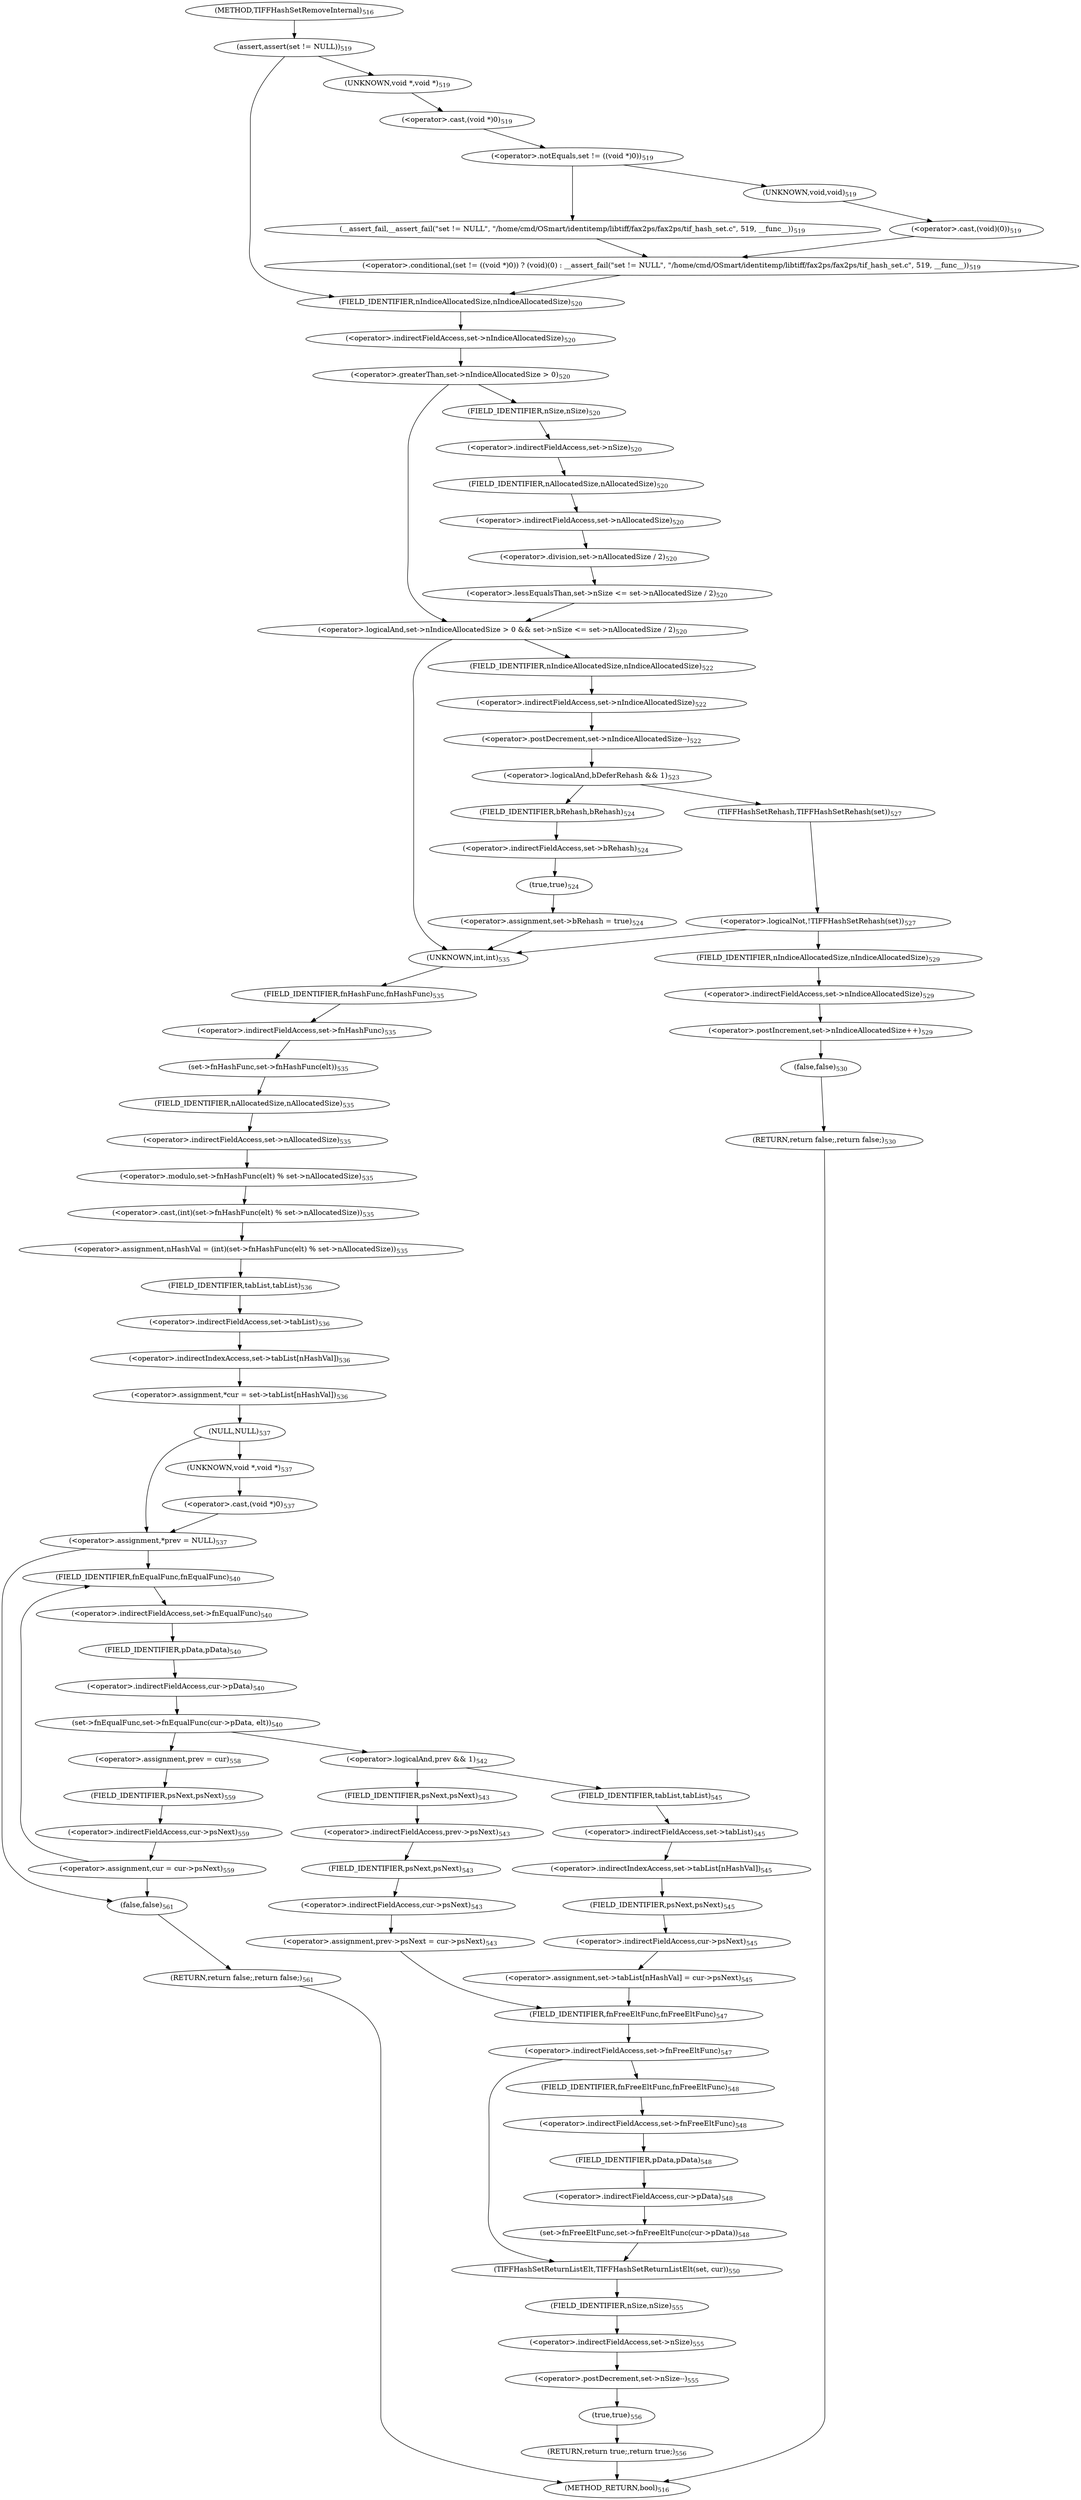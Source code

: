 digraph "TIFFHashSetRemoveInternal" {  
"5701" [label = <(assert,assert(set != NULL))<SUB>519</SUB>> ]
"5766" [label = <(&lt;operator&gt;.assignment,nHashVal = (int)(set-&gt;fnHashFunc(elt) % set-&gt;nAllocatedSize))<SUB>535</SUB>> ]
"5780" [label = <(&lt;operator&gt;.assignment,*cur = set-&gt;tabList[nHashVal])<SUB>536</SUB>> ]
"5788" [label = <(&lt;operator&gt;.assignment,*prev = NULL)<SUB>537</SUB>> ]
"5862" [label = <(RETURN,return false;,return false;)<SUB>561</SUB>> ]
"5718" [label = <(&lt;operator&gt;.logicalAnd,set-&gt;nIndiceAllocatedSize &gt; 0 &amp;&amp; set-&gt;nSize &lt;= set-&gt;nAllocatedSize / 2)<SUB>520</SUB>> ]
"5768" [label = <(&lt;operator&gt;.cast,(int)(set-&gt;fnHashFunc(elt) % set-&gt;nAllocatedSize))<SUB>535</SUB>> ]
"5782" [label = <(&lt;operator&gt;.indirectIndexAccess,set-&gt;tabList[nHashVal])<SUB>536</SUB>> ]
"5790" [label = <(NULL,NULL)<SUB>537</SUB>> ]
"5863" [label = <(false,false)<SUB>561</SUB>> ]
"5703" [label = <(&lt;operator&gt;.conditional,(set != ((void *)0)) ? (void)(0) : __assert_fail(&quot;set != NULL&quot;, &quot;/home/cmd/OSmart/identitemp/libtiff/fax2ps/fax2ps/tif_hash_set.c&quot;, 519, __func__))<SUB>519</SUB>> ]
"5719" [label = <(&lt;operator&gt;.greaterThan,set-&gt;nIndiceAllocatedSize &gt; 0)<SUB>520</SUB>> ]
"5724" [label = <(&lt;operator&gt;.lessEqualsThan,set-&gt;nSize &lt;= set-&gt;nAllocatedSize / 2)<SUB>520</SUB>> ]
"5734" [label = <(&lt;operator&gt;.postDecrement,set-&gt;nIndiceAllocatedSize--)<SUB>522</SUB>> ]
"5769" [label = <(UNKNOWN,int,int)<SUB>535</SUB>> ]
"5770" [label = <(&lt;operator&gt;.modulo,set-&gt;fnHashFunc(elt) % set-&gt;nAllocatedSize)<SUB>535</SUB>> ]
"5783" [label = <(&lt;operator&gt;.indirectFieldAccess,set-&gt;tabList)<SUB>536</SUB>> ]
"5854" [label = <(&lt;operator&gt;.assignment,prev = cur)<SUB>558</SUB>> ]
"5857" [label = <(&lt;operator&gt;.assignment,cur = cur-&gt;psNext)<SUB>559</SUB>> ]
"5704" [label = <(&lt;operator&gt;.notEquals,set != ((void *)0))<SUB>519</SUB>> ]
"5709" [label = <(&lt;operator&gt;.cast,(void)(0))<SUB>519</SUB>> ]
"5712" [label = <(__assert_fail,__assert_fail(&quot;set != NULL&quot;, &quot;/home/cmd/OSmart/identitemp/libtiff/fax2ps/fax2ps/tif_hash_set.c&quot;, 519, __func__))<SUB>519</SUB>> ]
"5720" [label = <(&lt;operator&gt;.indirectFieldAccess,set-&gt;nIndiceAllocatedSize)<SUB>520</SUB>> ]
"5725" [label = <(&lt;operator&gt;.indirectFieldAccess,set-&gt;nSize)<SUB>520</SUB>> ]
"5728" [label = <(&lt;operator&gt;.division,set-&gt;nAllocatedSize / 2)<SUB>520</SUB>> ]
"5735" [label = <(&lt;operator&gt;.indirectFieldAccess,set-&gt;nIndiceAllocatedSize)<SUB>522</SUB>> ]
"5739" [label = <(&lt;operator&gt;.logicalAnd,bDeferRehash &amp;&amp; 1)<SUB>523</SUB>> ]
"5771" [label = <(set-&gt;fnHashFunc,set-&gt;fnHashFunc(elt))<SUB>535</SUB>> ]
"5776" [label = <(&lt;operator&gt;.indirectFieldAccess,set-&gt;nAllocatedSize)<SUB>535</SUB>> ]
"5785" [label = <(FIELD_IDENTIFIER,tabList,tabList)<SUB>536</SUB>> ]
"5792" [label = <(&lt;operator&gt;.cast,(void *)0)<SUB>537</SUB>> ]
"5799" [label = <(set-&gt;fnEqualFunc,set-&gt;fnEqualFunc(cur-&gt;pData, elt))<SUB>540</SUB>> ]
"5859" [label = <(&lt;operator&gt;.indirectFieldAccess,cur-&gt;psNext)<SUB>559</SUB>> ]
"5706" [label = <(&lt;operator&gt;.cast,(void *)0)<SUB>519</SUB>> ]
"5710" [label = <(UNKNOWN,void,void)<SUB>519</SUB>> ]
"5722" [label = <(FIELD_IDENTIFIER,nIndiceAllocatedSize,nIndiceAllocatedSize)<SUB>520</SUB>> ]
"5727" [label = <(FIELD_IDENTIFIER,nSize,nSize)<SUB>520</SUB>> ]
"5729" [label = <(&lt;operator&gt;.indirectFieldAccess,set-&gt;nAllocatedSize)<SUB>520</SUB>> ]
"5737" [label = <(FIELD_IDENTIFIER,nIndiceAllocatedSize,nIndiceAllocatedSize)<SUB>522</SUB>> ]
"5743" [label = <(&lt;operator&gt;.assignment,set-&gt;bRehash = true)<SUB>524</SUB>> ]
"5772" [label = <(&lt;operator&gt;.indirectFieldAccess,set-&gt;fnHashFunc)<SUB>535</SUB>> ]
"5778" [label = <(FIELD_IDENTIFIER,nAllocatedSize,nAllocatedSize)<SUB>535</SUB>> ]
"5793" [label = <(UNKNOWN,void *,void *)<SUB>537</SUB>> ]
"5800" [label = <(&lt;operator&gt;.indirectFieldAccess,set-&gt;fnEqualFunc)<SUB>540</SUB>> ]
"5803" [label = <(&lt;operator&gt;.indirectFieldAccess,cur-&gt;pData)<SUB>540</SUB>> ]
"5843" [label = <(TIFFHashSetReturnListElt,TIFFHashSetReturnListElt(set, cur))<SUB>550</SUB>> ]
"5846" [label = <(&lt;operator&gt;.postDecrement,set-&gt;nSize--)<SUB>555</SUB>> ]
"5850" [label = <(RETURN,return true;,return true;)<SUB>556</SUB>> ]
"5861" [label = <(FIELD_IDENTIFIER,psNext,psNext)<SUB>559</SUB>> ]
"5707" [label = <(UNKNOWN,void *,void *)<SUB>519</SUB>> ]
"5731" [label = <(FIELD_IDENTIFIER,nAllocatedSize,nAllocatedSize)<SUB>520</SUB>> ]
"5744" [label = <(&lt;operator&gt;.indirectFieldAccess,set-&gt;bRehash)<SUB>524</SUB>> ]
"5747" [label = <(true,true)<SUB>524</SUB>> ]
"5774" [label = <(FIELD_IDENTIFIER,fnHashFunc,fnHashFunc)<SUB>535</SUB>> ]
"5802" [label = <(FIELD_IDENTIFIER,fnEqualFunc,fnEqualFunc)<SUB>540</SUB>> ]
"5805" [label = <(FIELD_IDENTIFIER,pData,pData)<SUB>540</SUB>> ]
"5809" [label = <(&lt;operator&gt;.logicalAnd,prev &amp;&amp; 1)<SUB>542</SUB>> ]
"5832" [label = <(&lt;operator&gt;.indirectFieldAccess,set-&gt;fnFreeEltFunc)<SUB>547</SUB>> ]
"5847" [label = <(&lt;operator&gt;.indirectFieldAccess,set-&gt;nSize)<SUB>555</SUB>> ]
"5851" [label = <(true,true)<SUB>556</SUB>> ]
"5746" [label = <(FIELD_IDENTIFIER,bRehash,bRehash)<SUB>524</SUB>> ]
"5753" [label = <(&lt;operator&gt;.logicalNot,!TIFFHashSetRehash(set))<SUB>527</SUB>> ]
"5813" [label = <(&lt;operator&gt;.assignment,prev-&gt;psNext = cur-&gt;psNext)<SUB>543</SUB>> ]
"5834" [label = <(FIELD_IDENTIFIER,fnFreeEltFunc,fnFreeEltFunc)<SUB>547</SUB>> ]
"5836" [label = <(set-&gt;fnFreeEltFunc,set-&gt;fnFreeEltFunc(cur-&gt;pData))<SUB>548</SUB>> ]
"5849" [label = <(FIELD_IDENTIFIER,nSize,nSize)<SUB>555</SUB>> ]
"5754" [label = <(TIFFHashSetRehash,TIFFHashSetRehash(set))<SUB>527</SUB>> ]
"5757" [label = <(&lt;operator&gt;.postIncrement,set-&gt;nIndiceAllocatedSize++)<SUB>529</SUB>> ]
"5761" [label = <(RETURN,return false;,return false;)<SUB>530</SUB>> ]
"5814" [label = <(&lt;operator&gt;.indirectFieldAccess,prev-&gt;psNext)<SUB>543</SUB>> ]
"5817" [label = <(&lt;operator&gt;.indirectFieldAccess,cur-&gt;psNext)<SUB>543</SUB>> ]
"5822" [label = <(&lt;operator&gt;.assignment,set-&gt;tabList[nHashVal] = cur-&gt;psNext)<SUB>545</SUB>> ]
"5837" [label = <(&lt;operator&gt;.indirectFieldAccess,set-&gt;fnFreeEltFunc)<SUB>548</SUB>> ]
"5840" [label = <(&lt;operator&gt;.indirectFieldAccess,cur-&gt;pData)<SUB>548</SUB>> ]
"5758" [label = <(&lt;operator&gt;.indirectFieldAccess,set-&gt;nIndiceAllocatedSize)<SUB>529</SUB>> ]
"5762" [label = <(false,false)<SUB>530</SUB>> ]
"5816" [label = <(FIELD_IDENTIFIER,psNext,psNext)<SUB>543</SUB>> ]
"5819" [label = <(FIELD_IDENTIFIER,psNext,psNext)<SUB>543</SUB>> ]
"5823" [label = <(&lt;operator&gt;.indirectIndexAccess,set-&gt;tabList[nHashVal])<SUB>545</SUB>> ]
"5828" [label = <(&lt;operator&gt;.indirectFieldAccess,cur-&gt;psNext)<SUB>545</SUB>> ]
"5839" [label = <(FIELD_IDENTIFIER,fnFreeEltFunc,fnFreeEltFunc)<SUB>548</SUB>> ]
"5842" [label = <(FIELD_IDENTIFIER,pData,pData)<SUB>548</SUB>> ]
"5760" [label = <(FIELD_IDENTIFIER,nIndiceAllocatedSize,nIndiceAllocatedSize)<SUB>529</SUB>> ]
"5824" [label = <(&lt;operator&gt;.indirectFieldAccess,set-&gt;tabList)<SUB>545</SUB>> ]
"5830" [label = <(FIELD_IDENTIFIER,psNext,psNext)<SUB>545</SUB>> ]
"5826" [label = <(FIELD_IDENTIFIER,tabList,tabList)<SUB>545</SUB>> ]
"5696" [label = <(METHOD,TIFFHashSetRemoveInternal)<SUB>516</SUB>> ]
"5866" [label = <(METHOD_RETURN,bool)<SUB>516</SUB>> ]
  "5701" -> "5707" 
  "5701" -> "5722" 
  "5766" -> "5785" 
  "5780" -> "5790" 
  "5788" -> "5863" 
  "5788" -> "5802" 
  "5862" -> "5866" 
  "5718" -> "5737" 
  "5718" -> "5769" 
  "5768" -> "5766" 
  "5782" -> "5780" 
  "5790" -> "5793" 
  "5790" -> "5788" 
  "5863" -> "5862" 
  "5703" -> "5722" 
  "5719" -> "5718" 
  "5719" -> "5727" 
  "5724" -> "5718" 
  "5734" -> "5739" 
  "5769" -> "5774" 
  "5770" -> "5768" 
  "5783" -> "5782" 
  "5854" -> "5861" 
  "5857" -> "5863" 
  "5857" -> "5802" 
  "5704" -> "5710" 
  "5704" -> "5712" 
  "5709" -> "5703" 
  "5712" -> "5703" 
  "5720" -> "5719" 
  "5725" -> "5731" 
  "5728" -> "5724" 
  "5735" -> "5734" 
  "5739" -> "5746" 
  "5739" -> "5754" 
  "5771" -> "5778" 
  "5776" -> "5770" 
  "5785" -> "5783" 
  "5792" -> "5788" 
  "5799" -> "5809" 
  "5799" -> "5854" 
  "5859" -> "5857" 
  "5706" -> "5704" 
  "5710" -> "5709" 
  "5722" -> "5720" 
  "5727" -> "5725" 
  "5729" -> "5728" 
  "5737" -> "5735" 
  "5743" -> "5769" 
  "5772" -> "5771" 
  "5778" -> "5776" 
  "5793" -> "5792" 
  "5800" -> "5805" 
  "5803" -> "5799" 
  "5843" -> "5849" 
  "5846" -> "5851" 
  "5850" -> "5866" 
  "5861" -> "5859" 
  "5707" -> "5706" 
  "5731" -> "5729" 
  "5744" -> "5747" 
  "5747" -> "5743" 
  "5774" -> "5772" 
  "5802" -> "5800" 
  "5805" -> "5803" 
  "5809" -> "5816" 
  "5809" -> "5826" 
  "5832" -> "5839" 
  "5832" -> "5843" 
  "5847" -> "5846" 
  "5851" -> "5850" 
  "5746" -> "5744" 
  "5753" -> "5760" 
  "5753" -> "5769" 
  "5813" -> "5834" 
  "5834" -> "5832" 
  "5836" -> "5843" 
  "5849" -> "5847" 
  "5754" -> "5753" 
  "5757" -> "5762" 
  "5761" -> "5866" 
  "5814" -> "5819" 
  "5817" -> "5813" 
  "5822" -> "5834" 
  "5837" -> "5842" 
  "5840" -> "5836" 
  "5758" -> "5757" 
  "5762" -> "5761" 
  "5816" -> "5814" 
  "5819" -> "5817" 
  "5823" -> "5830" 
  "5828" -> "5822" 
  "5839" -> "5837" 
  "5842" -> "5840" 
  "5760" -> "5758" 
  "5824" -> "5823" 
  "5830" -> "5828" 
  "5826" -> "5824" 
  "5696" -> "5701" 
}
